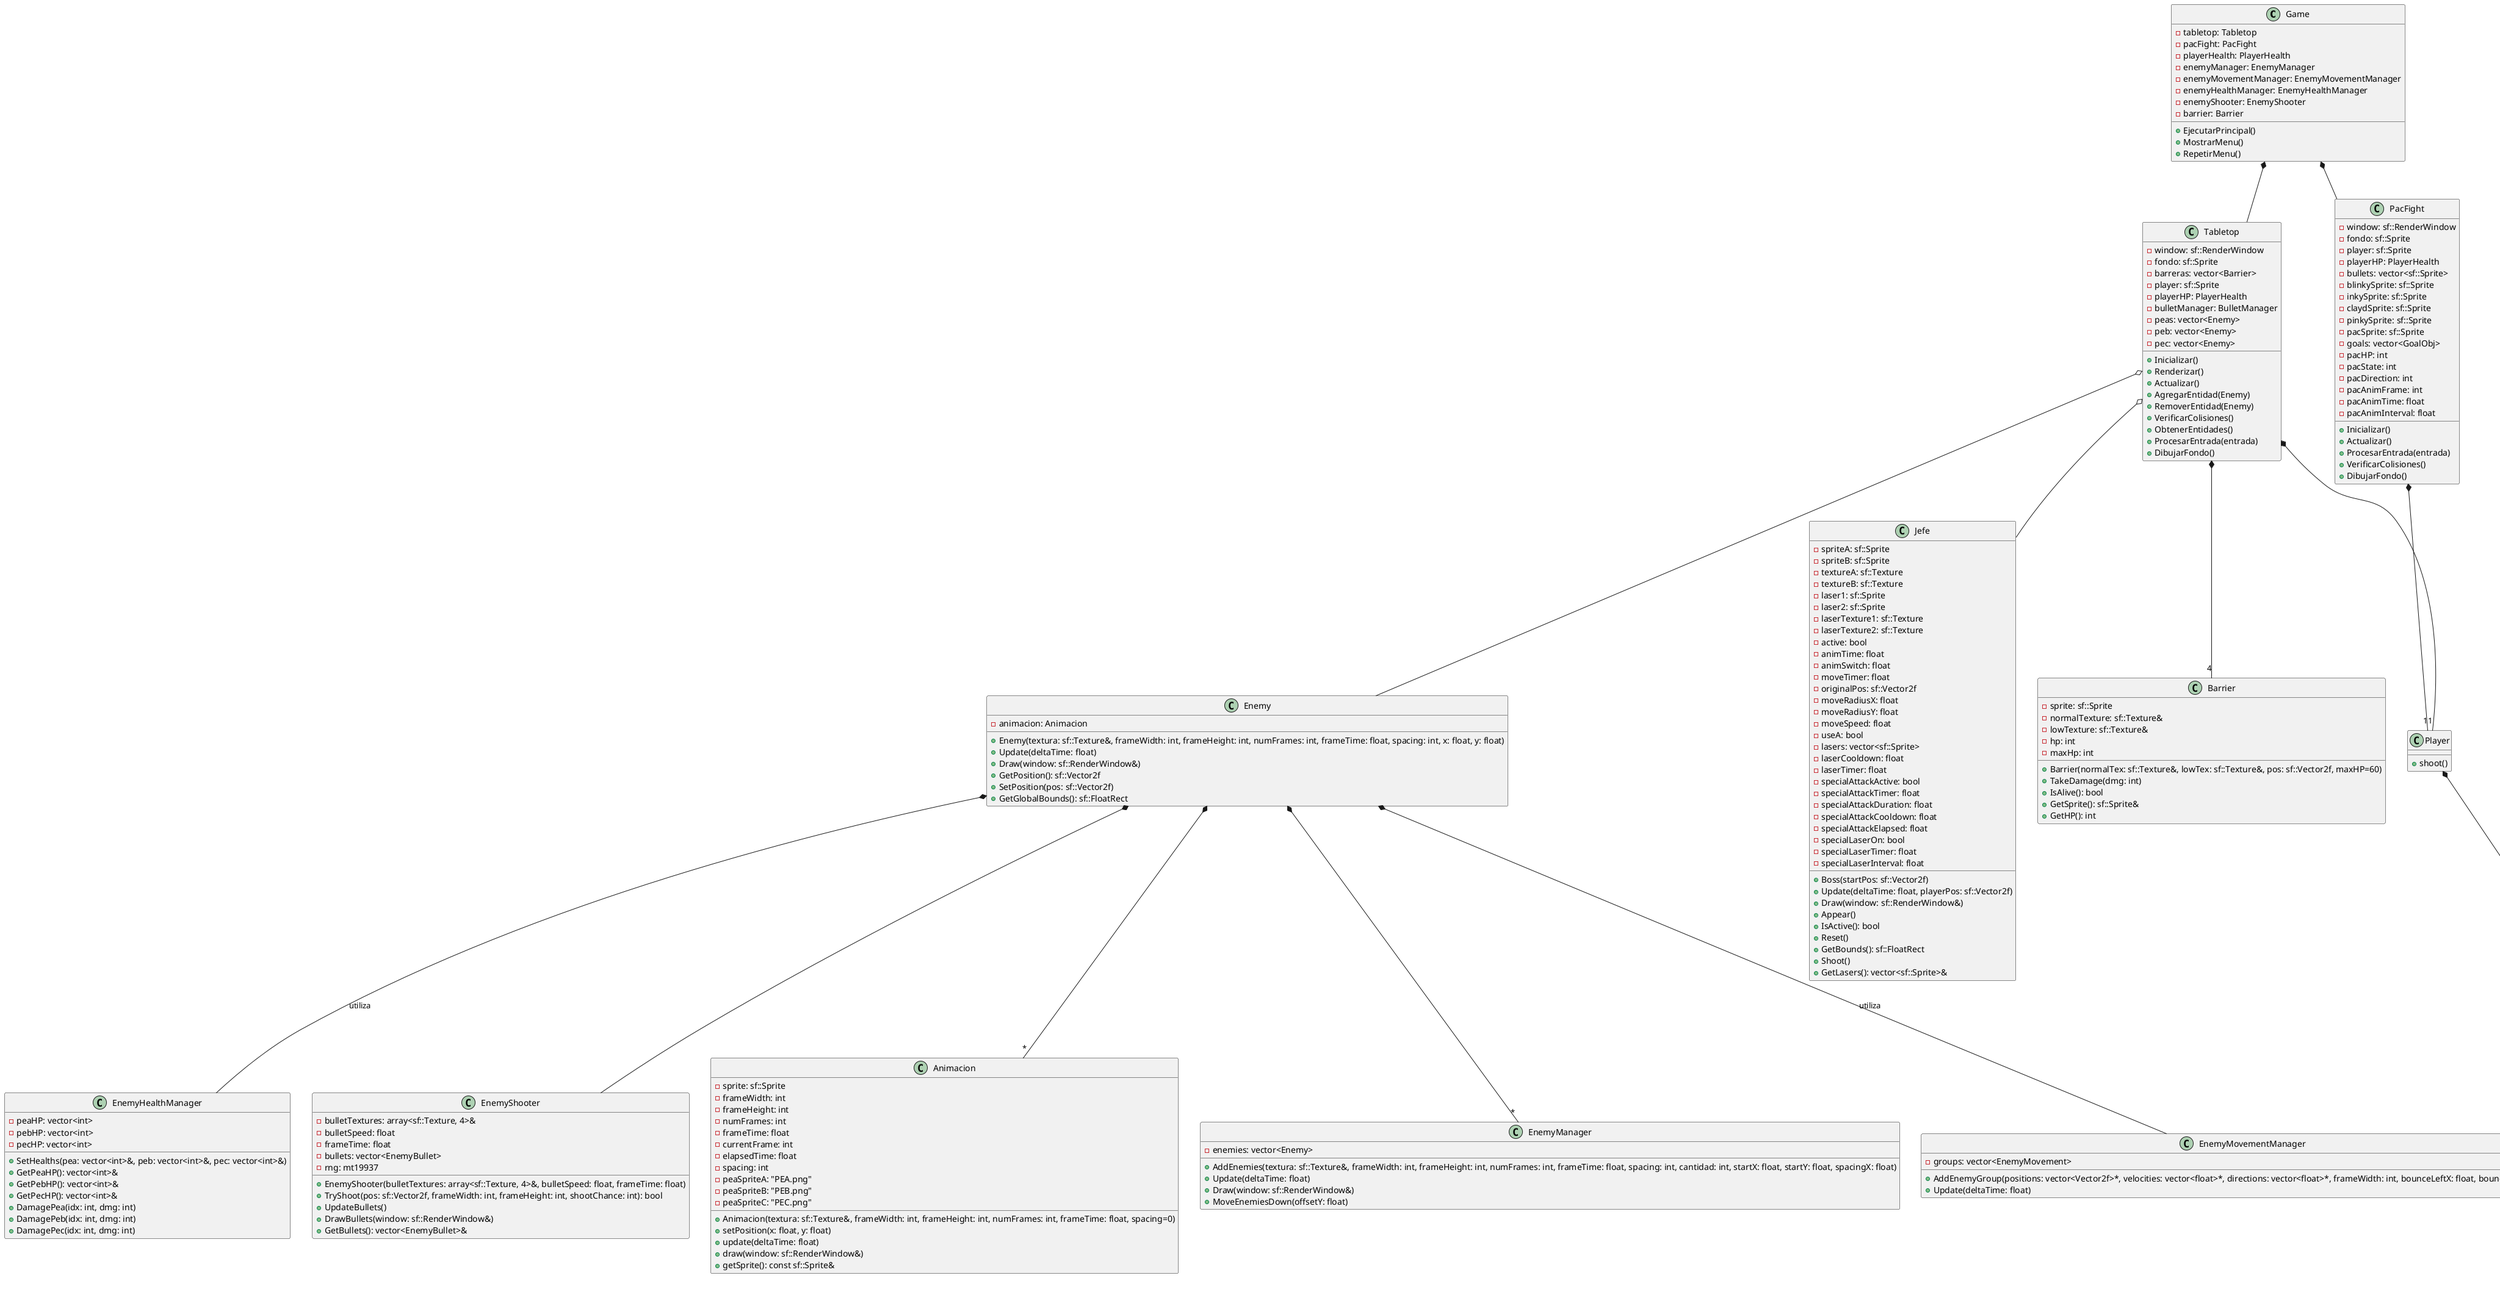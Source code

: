 @startuml SpaceInvaders

' Clases principales
class Game {
    - tabletop: Tabletop
    - pacFight: PacFight
    - playerHealth: PlayerHealth
    - enemyManager: EnemyManager
    - enemyMovementManager: EnemyMovementManager
    - enemyHealthManager: EnemyHealthManager
    - enemyShooter: EnemyShooter
    - barrier: Barrier
    + EjecutarPrincipal()
    + MostrarMenu()
    + RepetirMenu()
}

class Tabletop {
    - window: sf::RenderWindow
    - fondo: sf::Sprite
    - barreras: vector<Barrier>
    - player: sf::Sprite
    - playerHP: PlayerHealth
    - bulletManager: BulletManager
    - peas: vector<Enemy>
    - peb: vector<Enemy>
    - pec: vector<Enemy>
    + Inicializar()
    + Renderizar()
    + Actualizar()
    + AgregarEntidad(Enemy)
    + RemoverEntidad(Enemy)
    + VerificarColisiones()
    + ObtenerEntidades()
    + ProcesarEntrada(entrada)
    + DibujarFondo()
}

class PacFight {
    - window: sf::RenderWindow
    - fondo: sf::Sprite
    - player: sf::Sprite
    - playerHP: PlayerHealth
    - bullets: vector<sf::Sprite>
    - blinkySprite: sf::Sprite
    - inkySprite: sf::Sprite
    - claydSprite: sf::Sprite
    - pinkySprite: sf::Sprite
    - pacSprite: sf::Sprite
    - goals: vector<GoalObj>
    - pacHP: int
    - pacState: int
    - pacDirection: int
    - pacAnimFrame: int
    - pacAnimTime: float
    - pacAnimInterval: float
    + Inicializar()
    + Actualizar()
    + ProcesarEntrada(entrada)
    + VerificarColisiones()
    + DibujarFondo()
}

class EnemyManager {
    - enemies: vector<Enemy>
    + AddEnemies(textura: sf::Texture&, frameWidth: int, frameHeight: int, numFrames: int, frameTime: float, spacing: int, cantidad: int, startX: float, startY: float, spacingX: float)
    + Update(deltaTime: float)
    + Draw(window: sf::RenderWindow&)
    + MoveEnemiesDown(offsetY: float)
}

class EnemyMovementManager {
    - groups: vector<EnemyMovement>
    + AddEnemyGroup(positions: vector<Vector2f>*, velocities: vector<float>*, directions: vector<float>*, frameWidth: int, bounceLeftX: float, bounceRightX: float)
    + Update(deltaTime: float)
}

class EnemyHealthManager {
    - peaHP: vector<int>
    - pebHP: vector<int>
    - pecHP: vector<int>
    + SetHealths(pea: vector<int>&, peb: vector<int>&, pec: vector<int>&)
    + GetPeaHP(): vector<int>&
    + GetPebHP(): vector<int>&
    + GetPecHP(): vector<int>&
    + DamagePea(idx: int, dmg: int)
    + DamagePeb(idx: int, dmg: int)
    + DamagePec(idx: int, dmg: int)
}

class EnemyShooter {
    - bulletTextures: array<sf::Texture, 4>&
    - bulletSpeed: float
    - frameTime: float
    - bullets: vector<EnemyBullet>
    - rng: mt19937
    + EnemyShooter(bulletTextures: array<sf::Texture, 4>&, bulletSpeed: float, frameTime: float)
    + TryShoot(pos: sf::Vector2f, frameWidth: int, frameHeight: int, shootChance: int): bool
    + UpdateBullets()
    + DrawBullets(window: sf::RenderWindow&)
    + GetBullets(): vector<EnemyBullet>&
}

class Barrier {
    - sprite: sf::Sprite
    - normalTexture: sf::Texture&
    - lowTexture: sf::Texture&
    - hp: int
    - maxHp: int
    + Barrier(normalTex: sf::Texture&, lowTex: sf::Texture&, pos: sf::Vector2f, maxHP=60)
    + TakeDamage(dmg: int)
    + IsAlive(): bool
    + GetSprite(): sf::Sprite&
    + GetHP(): int
}

class Jefe {
    - spriteA: sf::Sprite
    - spriteB: sf::Sprite
    - textureA: sf::Texture
    - textureB: sf::Texture
    - laser1: sf::Sprite
    - laser2: sf::Sprite
    - laserTexture1: sf::Texture
    - laserTexture2: sf::Texture
    - active: bool
    - animTime: float
    - animSwitch: float
    - moveTimer: float
    - originalPos: sf::Vector2f
    - moveRadiusX: float
    - moveRadiusY: float
    - moveSpeed: float
    - useA: bool
    - lasers: vector<sf::Sprite>
    - laserCooldown: float
    - laserTimer: float
    - specialAttackActive: bool
    - specialAttackTimer: float
    - specialAttackDuration: float
    - specialAttackCooldown: float
    - specialAttackElapsed: float
    - specialLaserOn: bool
    - specialLaserTimer: float
    - specialLaserInterval: float
    + Boss(startPos: sf::Vector2f)
    + Update(deltaTime: float, playerPos: sf::Vector2f)
    + Draw(window: sf::RenderWindow&)
    + Appear()
    + IsActive(): bool
    + Reset()
    + GetBounds(): sf::FloatRect
    + Shoot()
    + GetLasers(): vector<sf::Sprite>&
}

class PlayerHealth {
    - hp: int
    - maxHp: int
    - invulnerable: bool
    - invulClock: sf::Clock
    - hpSprite: sf::Sprite
    - hp100Texture: sf::Texture*
    - hp80Texture: sf::Texture*
    - hp60Texture: sf::Texture*
    - hp40Texture: sf::Texture*
    - hp20Texture: sf::Texture*
    - hp0Texture: sf::Texture*
    - timeoutTexture: sf::Texture*
    + PlayerHealth(maxHP=100)
    + setTextures(hp100, hp80, hp60, hp40, hp20, hp0, timeout)
    + takeDamage(dmg)
    + update()
    + isAlive(): bool
    + getHP(): int
    + isInvulnerable(): bool
    + getSprite(): sf::Sprite&
    + restoreFullHealth()
}

class Animacion {
    - sprite: sf::Sprite
    - frameWidth: int
    - frameHeight: int
    - numFrames: int
    - frameTime: float
    - currentFrame: int
    - elapsedTime: float
    - spacing: int
    - peaSpriteA: "PEA.png"
    - peaSpriteB: "PEB.png"
    - peaSpriteC: "PEC.png"
    + Animacion(textura: sf::Texture&, frameWidth: int, frameHeight: int, numFrames: int, frameTime: float, spacing=0)
    + setPosition(x: float, y: float)
    + update(deltaTime: float)
    + draw(window: sf::RenderWindow&)
    + getSprite(): const sf::Sprite&
}

class Player {
    + shoot()
}

class Enemy {
    - animacion: Animacion
    + Enemy(textura: sf::Texture&, frameWidth: int, frameHeight: int, numFrames: int, frameTime: float, spacing: int, x: float, y: float)
    + Update(deltaTime: float)
    + Draw(window: sf::RenderWindow&)
    + GetPosition(): sf::Vector2f
    + SetPosition(pos: sf::Vector2f)
    + GetGlobalBounds(): sf::FloatRect
}

' Relaciones
Game *-- Tabletop
Game *-- PacFight

Tabletop o-- Enemy
Tabletop o-- Jefe
Tabletop *-- "1" Player
Tabletop *-- "4" Barrier

PacFight *-- "1" Player

Player *-- PlayerHealth : utiliza

Enemy *-- "*" Animacion
Enemy *-- EnemyHealthManager : utiliza
Enemy *-- EnemyMovementManager : utiliza
Enemy *-- EnemyShooter
Enemy *-- "*" EnemyManager

@enduml